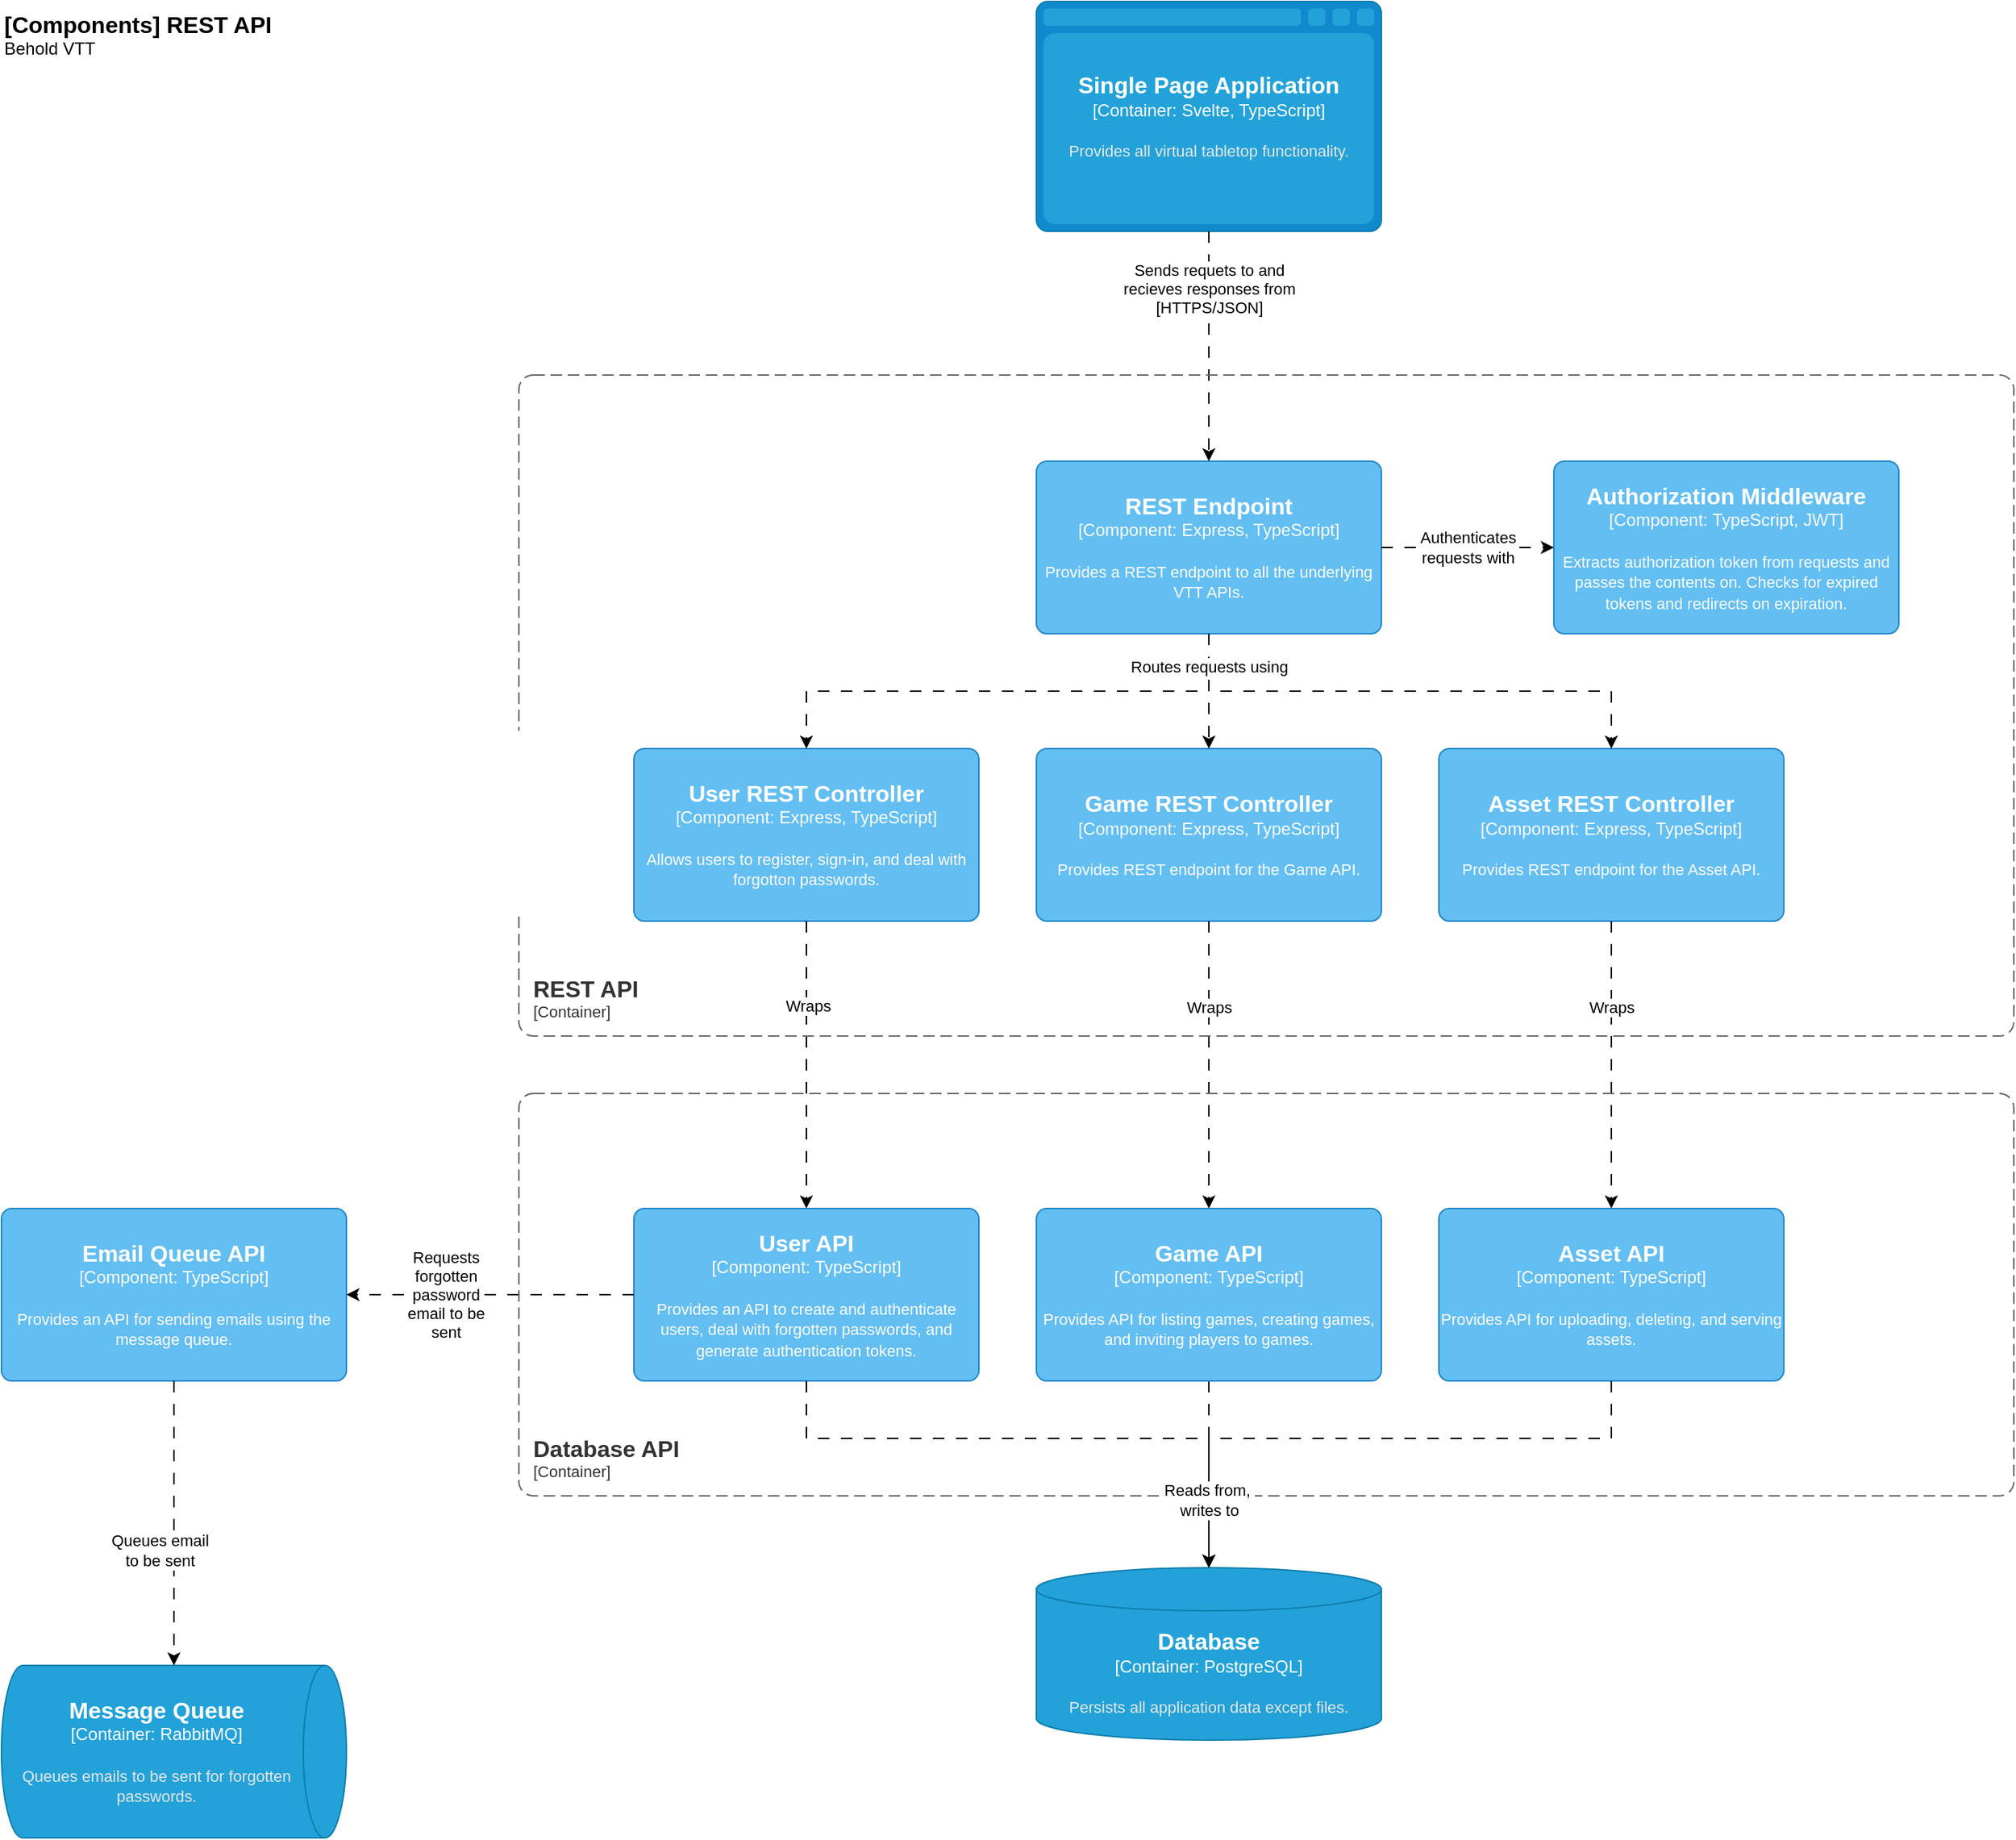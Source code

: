 <mxfile version="24.7.17">
  <diagram name="Page-1" id="G1j1GybayUsh-sAmsgJL">
    <mxGraphModel dx="3268" dy="1740" grid="1" gridSize="10" guides="1" tooltips="1" connect="1" arrows="1" fold="1" page="0" pageScale="1" pageWidth="850" pageHeight="1100" math="0" shadow="0">
      <root>
        <mxCell id="0" />
        <mxCell id="1" parent="0" />
        <object placeholders="1" c4Name="[Components] REST API" c4Type="ContainerDiagramTitle" c4Description="Behold VTT" label="&lt;font style=&quot;font-size: 16px&quot;&gt;&lt;b&gt;&lt;div style=&quot;text-align: left&quot;&gt;%c4Name%&lt;/div&gt;&lt;/b&gt;&lt;/font&gt;&lt;div style=&quot;text-align: left&quot;&gt;%c4Description%&lt;/div&gt;" id="GCtHECgKWb8lIVqQz5uX-1">
          <mxCell style="text;html=1;strokeColor=none;fillColor=none;align=left;verticalAlign=top;whiteSpace=wrap;rounded=0;metaEdit=1;allowArrows=0;resizable=1;rotatable=0;connectable=0;recursiveResize=0;expand=0;pointerEvents=0;points=[[0.25,0,0],[0.5,0,0],[0.75,0,0],[1,0.25,0],[1,0.5,0],[1,0.75,0],[0.75,1,0],[0.5,1,0],[0.25,1,0],[0,0.75,0],[0,0.5,0],[0,0.25,0]];" parent="1" vertex="1">
            <mxGeometry x="-320" y="280" width="260" height="40" as="geometry" />
          </mxCell>
        </object>
        <object placeholders="1" c4Name="Single Page Application" c4Type="Container" c4Technology="Svelte, TypeScript" c4Description="Provides all virtual tabletop functionality." label="&lt;font style=&quot;font-size: 16px&quot;&gt;&lt;b&gt;%c4Name%&lt;/b&gt;&lt;/font&gt;&lt;div&gt;[%c4Type%:&amp;nbsp;%c4Technology%]&lt;/div&gt;&lt;br&gt;&lt;div&gt;&lt;font style=&quot;font-size: 11px&quot;&gt;&lt;font color=&quot;#E6E6E6&quot;&gt;%c4Description%&lt;/font&gt;&lt;/div&gt;" id="GCtHECgKWb8lIVqQz5uX-3">
          <mxCell style="shape=mxgraph.c4.webBrowserContainer2;whiteSpace=wrap;html=1;boundedLbl=1;rounded=0;labelBackgroundColor=none;strokeColor=#118ACD;fillColor=#23A2D9;strokeColor=#118ACD;strokeColor2=#0E7DAD;fontSize=12;fontColor=#ffffff;align=center;metaEdit=1;points=[[0.5,0,0],[1,0.25,0],[1,0.5,0],[1,0.75,0],[0.5,1,0],[0,0.75,0],[0,0.5,0],[0,0.25,0]];resizable=0;" parent="1" vertex="1">
            <mxGeometry x="400" y="280" width="240" height="160" as="geometry" />
          </mxCell>
        </object>
        <object placeholders="1" c4Name="User REST Controller" c4Type="Component" c4Technology="Express, TypeScript" c4Description="Allows users to register, sign-in, and deal with forgotton passwords." label="&lt;font style=&quot;font-size: 16px&quot;&gt;&lt;b&gt;%c4Name%&lt;/b&gt;&lt;/font&gt;&lt;div&gt;[%c4Type%: %c4Technology%]&lt;/div&gt;&lt;br&gt;&lt;div&gt;&lt;font style=&quot;font-size: 11px&quot;&gt;%c4Description%&lt;/font&gt;&lt;/div&gt;" id="GCtHECgKWb8lIVqQz5uX-4">
          <mxCell style="rounded=1;whiteSpace=wrap;html=1;labelBackgroundColor=none;fillColor=#63BEF2;fontColor=#ffffff;align=center;arcSize=6;strokeColor=#2086C9;metaEdit=1;resizable=0;points=[[0.25,0,0],[0.5,0,0],[0.75,0,0],[1,0.25,0],[1,0.5,0],[1,0.75,0],[0.75,1,0],[0.5,1,0],[0.25,1,0],[0,0.75,0],[0,0.5,0],[0,0.25,0]];" parent="1" vertex="1">
            <mxGeometry x="120" y="800" width="240" height="120" as="geometry" />
          </mxCell>
        </object>
        <object placeholders="1" c4Name="User API" c4Type="Component" c4Technology="TypeScript" c4Description="Provides an API to create and authenticate users, deal with forgotten passwords, and generate authentication tokens." label="&lt;font style=&quot;font-size: 16px&quot;&gt;&lt;b&gt;%c4Name%&lt;/b&gt;&lt;/font&gt;&lt;div&gt;[%c4Type%: %c4Technology%]&lt;/div&gt;&lt;br&gt;&lt;div&gt;&lt;font style=&quot;font-size: 11px&quot;&gt;%c4Description%&lt;/font&gt;&lt;/div&gt;" id="GCtHECgKWb8lIVqQz5uX-5">
          <mxCell style="rounded=1;whiteSpace=wrap;html=1;labelBackgroundColor=none;fillColor=#63BEF2;fontColor=#ffffff;align=center;arcSize=6;strokeColor=#2086C9;metaEdit=1;resizable=0;points=[[0.25,0,0],[0.5,0,0],[0.75,0,0],[1,0.25,0],[1,0.5,0],[1,0.75,0],[0.75,1,0],[0.5,1,0],[0.25,1,0],[0,0.75,0],[0,0.5,0],[0,0.25,0]];" parent="1" vertex="1">
            <mxGeometry x="120" y="1120" width="240" height="120" as="geometry" />
          </mxCell>
        </object>
        <object placeholders="1" c4Name="Database" c4Type="Container" c4Technology="PostgreSQL" c4Description="Persists all application data except files." label="&lt;font style=&quot;font-size: 16px&quot;&gt;&lt;b&gt;%c4Name%&lt;/b&gt;&lt;/font&gt;&lt;div&gt;[%c4Type%:&amp;nbsp;%c4Technology%]&lt;/div&gt;&lt;br&gt;&lt;div&gt;&lt;font style=&quot;font-size: 11px&quot;&gt;&lt;font color=&quot;#E6E6E6&quot;&gt;%c4Description%&lt;/font&gt;&lt;/div&gt;" id="GCtHECgKWb8lIVqQz5uX-7">
          <mxCell style="shape=cylinder3;size=15;whiteSpace=wrap;html=1;boundedLbl=1;rounded=0;labelBackgroundColor=none;fillColor=#23A2D9;fontSize=12;fontColor=#ffffff;align=center;strokeColor=#0E7DAD;metaEdit=1;points=[[0.5,0,0],[1,0.25,0],[1,0.5,0],[1,0.75,0],[0.5,1,0],[0,0.75,0],[0,0.5,0],[0,0.25,0]];resizable=0;" parent="1" vertex="1">
            <mxGeometry x="400" y="1370" width="240" height="120" as="geometry" />
          </mxCell>
        </object>
        <object placeholders="1" c4Name="Game REST Controller" c4Type="Component" c4Technology="Express, TypeScript" c4Description="Provides REST endpoint for the Game API." label="&lt;font style=&quot;font-size: 16px&quot;&gt;&lt;b&gt;%c4Name%&lt;/b&gt;&lt;/font&gt;&lt;div&gt;[%c4Type%: %c4Technology%]&lt;/div&gt;&lt;br&gt;&lt;div&gt;&lt;font style=&quot;font-size: 11px&quot;&gt;%c4Description%&lt;/font&gt;&lt;/div&gt;" id="GCtHECgKWb8lIVqQz5uX-8">
          <mxCell style="rounded=1;whiteSpace=wrap;html=1;labelBackgroundColor=none;fillColor=#63BEF2;fontColor=#ffffff;align=center;arcSize=6;strokeColor=#2086C9;metaEdit=1;resizable=0;points=[[0.25,0,0],[0.5,0,0],[0.75,0,0],[1,0.25,0],[1,0.5,0],[1,0.75,0],[0.75,1,0],[0.5,1,0],[0.25,1,0],[0,0.75,0],[0,0.5,0],[0,0.25,0]];" parent="1" vertex="1">
            <mxGeometry x="400" y="800" width="240" height="120" as="geometry" />
          </mxCell>
        </object>
        <mxCell id="RpvVi69PV621MiGslOgV-7" style="edgeStyle=orthogonalEdgeStyle;rounded=0;orthogonalLoop=1;jettySize=auto;html=1;exitX=0.5;exitY=1;exitDx=0;exitDy=0;exitPerimeter=0;entryX=0.5;entryY=0;entryDx=0;entryDy=0;entryPerimeter=0;dashed=1;dashPattern=8 8;" edge="1" parent="1" source="GCtHECgKWb8lIVqQz5uX-9" target="GCtHECgKWb8lIVqQz5uX-7">
          <mxGeometry relative="1" as="geometry">
            <mxPoint x="530" y="1400" as="targetPoint" />
          </mxGeometry>
        </mxCell>
        <object placeholders="1" c4Name="Game API" c4Type="Component" c4Technology="TypeScript" c4Description="Provides API for listing games, creating games, and inviting players to games." label="&lt;font style=&quot;font-size: 16px&quot;&gt;&lt;b&gt;%c4Name%&lt;/b&gt;&lt;/font&gt;&lt;div&gt;[%c4Type%: %c4Technology%]&lt;/div&gt;&lt;br&gt;&lt;div&gt;&lt;font style=&quot;font-size: 11px&quot;&gt;%c4Description%&lt;/font&gt;&lt;/div&gt;" id="GCtHECgKWb8lIVqQz5uX-9">
          <mxCell style="rounded=1;whiteSpace=wrap;html=1;labelBackgroundColor=none;fillColor=#63BEF2;fontColor=#ffffff;align=center;arcSize=6;strokeColor=#2086C9;metaEdit=1;resizable=0;points=[[0.25,0,0],[0.5,0,0],[0.75,0,0],[1,0.25,0],[1,0.5,0],[1,0.75,0],[0.75,1,0],[0.5,1,0],[0.25,1,0],[0,0.75,0],[0,0.5,0],[0,0.25,0]];" parent="1" vertex="1">
            <mxGeometry x="400" y="1120" width="240" height="120" as="geometry" />
          </mxCell>
        </object>
        <object placeholders="1" c4Name="Authorization Middleware" c4Type="Component" c4Technology="TypeScript, JWT" c4Description="Extracts authorization token from requests and passes the contents on.  Checks for expired tokens and redirects on expiration." label="&lt;font style=&quot;font-size: 16px&quot;&gt;&lt;b&gt;%c4Name%&lt;/b&gt;&lt;/font&gt;&lt;div&gt;[%c4Type%: %c4Technology%]&lt;/div&gt;&lt;br&gt;&lt;div&gt;&lt;font style=&quot;font-size: 11px&quot;&gt;%c4Description%&lt;/font&gt;&lt;/div&gt;" id="tgEfGTzywdNzme2Pcd4w-1">
          <mxCell style="rounded=1;whiteSpace=wrap;html=1;labelBackgroundColor=none;fillColor=#63BEF2;fontColor=#ffffff;align=center;arcSize=6;strokeColor=#2086C9;metaEdit=1;resizable=0;points=[[0.25,0,0],[0.5,0,0],[0.75,0,0],[1,0.25,0],[1,0.5,0],[1,0.75,0],[0.75,1,0],[0.5,1,0],[0.25,1,0],[0,0.75,0],[0,0.5,0],[0,0.25,0]];" parent="1" vertex="1">
            <mxGeometry x="760" y="600" width="240" height="120" as="geometry" />
          </mxCell>
        </object>
        <mxCell id="tgEfGTzywdNzme2Pcd4w-9" style="edgeStyle=orthogonalEdgeStyle;rounded=0;orthogonalLoop=1;jettySize=auto;html=1;exitX=0.5;exitY=1;exitDx=0;exitDy=0;exitPerimeter=0;entryX=0.5;entryY=0;entryDx=0;entryDy=0;entryPerimeter=0;dashed=1;dashPattern=8 8;" parent="1" source="GCtHECgKWb8lIVqQz5uX-8" target="GCtHECgKWb8lIVqQz5uX-9" edge="1">
          <mxGeometry relative="1" as="geometry" />
        </mxCell>
        <mxCell id="tgEfGTzywdNzme2Pcd4w-10" value="Wraps" style="edgeLabel;html=1;align=center;verticalAlign=middle;resizable=0;points=[];" parent="tgEfGTzywdNzme2Pcd4w-9" vertex="1" connectable="0">
          <mxGeometry y="2" relative="1" as="geometry">
            <mxPoint x="-2" y="-40" as="offset" />
          </mxGeometry>
        </mxCell>
        <mxCell id="tgEfGTzywdNzme2Pcd4w-11" style="edgeStyle=orthogonalEdgeStyle;rounded=0;orthogonalLoop=1;jettySize=auto;html=1;exitX=0.5;exitY=1;exitDx=0;exitDy=0;exitPerimeter=0;entryX=0.5;entryY=0;entryDx=0;entryDy=0;entryPerimeter=0;dashed=1;dashPattern=8 8;" parent="1" source="GCtHECgKWb8lIVqQz5uX-4" target="GCtHECgKWb8lIVqQz5uX-5" edge="1">
          <mxGeometry relative="1" as="geometry" />
        </mxCell>
        <mxCell id="tgEfGTzywdNzme2Pcd4w-12" value="Wraps" style="edgeLabel;html=1;align=center;verticalAlign=middle;resizable=0;points=[];" parent="tgEfGTzywdNzme2Pcd4w-11" vertex="1" connectable="0">
          <mxGeometry x="-0.1" y="1" relative="1" as="geometry">
            <mxPoint y="-31" as="offset" />
          </mxGeometry>
        </mxCell>
        <object placeholders="1" c4Name="Message Queue" c4Type="Container" c4Technology="RabbitMQ" c4Description="Queues emails to be sent for forgotten passwords." label="&lt;font style=&quot;font-size: 16px&quot;&gt;&lt;b&gt;%c4Name%&lt;/b&gt;&lt;/font&gt;&lt;div&gt;[%c4Type%:&amp;nbsp;%c4Technology%]&lt;/div&gt;&lt;br&gt;&lt;div&gt;&lt;font style=&quot;font-size: 11px&quot;&gt;&lt;font color=&quot;#E6E6E6&quot;&gt;%c4Description%&lt;/font&gt;&lt;/div&gt;" id="tgEfGTzywdNzme2Pcd4w-23">
          <mxCell style="shape=cylinder3;size=15;direction=south;whiteSpace=wrap;html=1;boundedLbl=1;rounded=0;labelBackgroundColor=none;fillColor=#23A2D9;fontSize=12;fontColor=#ffffff;align=center;strokeColor=#0E7DAD;metaEdit=1;points=[[0.5,0,0],[1,0.25,0],[1,0.5,0],[1,0.75,0],[0.5,1,0],[0,0.75,0],[0,0.5,0],[0,0.25,0]];resizable=0;" parent="1" vertex="1">
            <mxGeometry x="-320" y="1438" width="240" height="120" as="geometry" />
          </mxCell>
        </object>
        <object placeholders="1" c4Name="Email Queue API" c4Type="Component" c4Technology="TypeScript" c4Description="Provides an API for sending emails using the message queue." label="&lt;font style=&quot;font-size: 16px&quot;&gt;&lt;b&gt;%c4Name%&lt;/b&gt;&lt;/font&gt;&lt;div&gt;[%c4Type%: %c4Technology%]&lt;/div&gt;&lt;br&gt;&lt;div&gt;&lt;font style=&quot;font-size: 11px&quot;&gt;%c4Description%&lt;/font&gt;&lt;/div&gt;" id="tgEfGTzywdNzme2Pcd4w-25">
          <mxCell style="rounded=1;whiteSpace=wrap;html=1;labelBackgroundColor=none;fillColor=#63BEF2;fontColor=#ffffff;align=center;arcSize=6;strokeColor=#2086C9;metaEdit=1;resizable=0;points=[[0.25,0,0],[0.5,0,0],[0.75,0,0],[1,0.25,0],[1,0.5,0],[1,0.75,0],[0.75,1,0],[0.5,1,0],[0.25,1,0],[0,0.75,0],[0,0.5,0],[0,0.25,0]];" parent="1" vertex="1">
            <mxGeometry x="-320" y="1120" width="240" height="120" as="geometry" />
          </mxCell>
        </object>
        <mxCell id="tgEfGTzywdNzme2Pcd4w-28" style="edgeStyle=orthogonalEdgeStyle;rounded=0;orthogonalLoop=1;jettySize=auto;html=1;entryX=1;entryY=0.5;entryDx=0;entryDy=0;entryPerimeter=0;dashed=1;dashPattern=8 8;" parent="1" source="GCtHECgKWb8lIVqQz5uX-5" target="tgEfGTzywdNzme2Pcd4w-25" edge="1">
          <mxGeometry relative="1" as="geometry" />
        </mxCell>
        <mxCell id="tgEfGTzywdNzme2Pcd4w-33" value="Requests&lt;br&gt;forgotten&lt;br&gt;password&lt;br&gt;email to be&lt;br&gt;sent" style="edgeLabel;html=1;align=center;verticalAlign=middle;resizable=0;points=[];" parent="tgEfGTzywdNzme2Pcd4w-28" vertex="1" connectable="0">
          <mxGeometry x="0.02" y="2" relative="1" as="geometry">
            <mxPoint x="-29" y="-2" as="offset" />
          </mxGeometry>
        </mxCell>
        <mxCell id="tgEfGTzywdNzme2Pcd4w-34" style="edgeStyle=orthogonalEdgeStyle;rounded=0;orthogonalLoop=1;jettySize=auto;html=1;exitX=0.5;exitY=1;exitDx=0;exitDy=0;exitPerimeter=0;entryX=0;entryY=0.5;entryDx=0;entryDy=0;entryPerimeter=0;dashed=1;dashPattern=8 8;" parent="1" source="tgEfGTzywdNzme2Pcd4w-25" target="tgEfGTzywdNzme2Pcd4w-23" edge="1">
          <mxGeometry relative="1" as="geometry" />
        </mxCell>
        <mxCell id="tgEfGTzywdNzme2Pcd4w-35" value="Queues email&lt;br&gt;to be sent" style="edgeLabel;html=1;align=center;verticalAlign=middle;resizable=0;points=[];" parent="tgEfGTzywdNzme2Pcd4w-34" vertex="1" connectable="0">
          <mxGeometry x="-0.131" y="2" relative="1" as="geometry">
            <mxPoint x="-12" y="32" as="offset" />
          </mxGeometry>
        </mxCell>
        <object placeholders="1" c4Name="Asset REST Controller" c4Type="Component" c4Technology="Express, TypeScript" c4Description="Provides REST endpoint for the Asset API." label="&lt;font style=&quot;font-size: 16px&quot;&gt;&lt;b&gt;%c4Name%&lt;/b&gt;&lt;/font&gt;&lt;div&gt;[%c4Type%: %c4Technology%]&lt;/div&gt;&lt;br&gt;&lt;div&gt;&lt;font style=&quot;font-size: 11px&quot;&gt;%c4Description%&lt;/font&gt;&lt;/div&gt;" id="UZzbujaBFzWWd5vo3e5C-1">
          <mxCell style="rounded=1;whiteSpace=wrap;html=1;labelBackgroundColor=none;fillColor=#63BEF2;fontColor=#ffffff;align=center;arcSize=6;strokeColor=#2086C9;metaEdit=1;resizable=0;points=[[0.25,0,0],[0.5,0,0],[0.75,0,0],[1,0.25,0],[1,0.5,0],[1,0.75,0],[0.75,1,0],[0.5,1,0],[0.25,1,0],[0,0.75,0],[0,0.5,0],[0,0.25,0]];" parent="1" vertex="1">
            <mxGeometry x="680" y="800" width="240" height="120" as="geometry" />
          </mxCell>
        </object>
        <object placeholders="1" c4Name="Asset API" c4Type="Component" c4Technology="TypeScript" c4Description="Provides API for uploading, deleting, and serving assets." label="&lt;font style=&quot;font-size: 16px&quot;&gt;&lt;b&gt;%c4Name%&lt;/b&gt;&lt;/font&gt;&lt;div&gt;[%c4Type%: %c4Technology%]&lt;/div&gt;&lt;br&gt;&lt;div&gt;&lt;font style=&quot;font-size: 11px&quot;&gt;%c4Description%&lt;/font&gt;&lt;/div&gt;" id="UZzbujaBFzWWd5vo3e5C-2">
          <mxCell style="rounded=1;whiteSpace=wrap;html=1;labelBackgroundColor=none;fillColor=#63BEF2;fontColor=#ffffff;align=center;arcSize=6;strokeColor=#2086C9;metaEdit=1;resizable=0;points=[[0.25,0,0],[0.5,0,0],[0.75,0,0],[1,0.25,0],[1,0.5,0],[1,0.75,0],[0.75,1,0],[0.5,1,0],[0.25,1,0],[0,0.75,0],[0,0.5,0],[0,0.25,0]];" parent="1" vertex="1">
            <mxGeometry x="680" y="1120" width="240" height="120" as="geometry" />
          </mxCell>
        </object>
        <mxCell id="UZzbujaBFzWWd5vo3e5C-3" style="edgeStyle=orthogonalEdgeStyle;rounded=0;orthogonalLoop=1;jettySize=auto;html=1;exitX=0.5;exitY=1;exitDx=0;exitDy=0;exitPerimeter=0;entryX=0.5;entryY=0;entryDx=0;entryDy=0;entryPerimeter=0;dashed=1;dashPattern=8 8;" parent="1" source="UZzbujaBFzWWd5vo3e5C-1" target="UZzbujaBFzWWd5vo3e5C-2" edge="1">
          <mxGeometry relative="1" as="geometry" />
        </mxCell>
        <mxCell id="UZzbujaBFzWWd5vo3e5C-4" value="Wraps" style="edgeLabel;html=1;align=center;verticalAlign=middle;resizable=0;points=[];" parent="UZzbujaBFzWWd5vo3e5C-3" vertex="1" connectable="0">
          <mxGeometry y="2" relative="1" as="geometry">
            <mxPoint x="-2" y="-40" as="offset" />
          </mxGeometry>
        </mxCell>
        <object placeholders="1" c4Name="REST Endpoint" c4Type="Component" c4Technology="Express, TypeScript" c4Description="Provides a REST endpoint to all the underlying VTT APIs." label="&lt;font style=&quot;font-size: 16px&quot;&gt;&lt;b&gt;%c4Name%&lt;/b&gt;&lt;/font&gt;&lt;div&gt;[%c4Type%: %c4Technology%]&lt;/div&gt;&lt;br&gt;&lt;div&gt;&lt;font style=&quot;font-size: 11px&quot;&gt;%c4Description%&lt;/font&gt;&lt;/div&gt;" id="UZzbujaBFzWWd5vo3e5C-18">
          <mxCell style="rounded=1;whiteSpace=wrap;html=1;labelBackgroundColor=none;fillColor=#63BEF2;fontColor=#ffffff;align=center;arcSize=6;strokeColor=#2086C9;metaEdit=1;resizable=0;points=[[0.25,0,0],[0.5,0,0],[0.75,0,0],[1,0.25,0],[1,0.5,0],[1,0.75,0],[0.75,1,0],[0.5,1,0],[0.25,1,0],[0,0.75,0],[0,0.5,0],[0,0.25,0]];" parent="1" vertex="1">
            <mxGeometry x="400" y="600" width="240" height="120" as="geometry" />
          </mxCell>
        </object>
        <mxCell id="UZzbujaBFzWWd5vo3e5C-20" style="edgeStyle=orthogonalEdgeStyle;rounded=0;orthogonalLoop=1;jettySize=auto;html=1;entryX=0;entryY=0.5;entryDx=0;entryDy=0;entryPerimeter=0;dashed=1;dashPattern=8 8;" parent="1" source="UZzbujaBFzWWd5vo3e5C-18" target="tgEfGTzywdNzme2Pcd4w-1" edge="1">
          <mxGeometry relative="1" as="geometry" />
        </mxCell>
        <mxCell id="UZzbujaBFzWWd5vo3e5C-21" value="Authenticates&lt;br&gt;requests with" style="edgeLabel;html=1;align=center;verticalAlign=middle;resizable=0;points=[];" parent="UZzbujaBFzWWd5vo3e5C-20" vertex="1" connectable="0">
          <mxGeometry relative="1" as="geometry">
            <mxPoint as="offset" />
          </mxGeometry>
        </mxCell>
        <mxCell id="UZzbujaBFzWWd5vo3e5C-27" style="edgeStyle=orthogonalEdgeStyle;rounded=0;orthogonalLoop=1;jettySize=auto;html=1;entryX=0.5;entryY=0;entryDx=0;entryDy=0;entryPerimeter=0;dashed=1;dashPattern=8 8;" parent="1" source="GCtHECgKWb8lIVqQz5uX-3" target="UZzbujaBFzWWd5vo3e5C-18" edge="1">
          <mxGeometry relative="1" as="geometry" />
        </mxCell>
        <mxCell id="UZzbujaBFzWWd5vo3e5C-28" value="Sends requets to and&lt;br&gt;recieves responses from&lt;br&gt;[HTTPS/JSON]" style="edgeLabel;html=1;align=center;verticalAlign=middle;resizable=0;points=[];" parent="UZzbujaBFzWWd5vo3e5C-27" vertex="1" connectable="0">
          <mxGeometry x="-0.312" relative="1" as="geometry">
            <mxPoint y="-15" as="offset" />
          </mxGeometry>
        </mxCell>
        <mxCell id="UZzbujaBFzWWd5vo3e5C-33" style="edgeStyle=orthogonalEdgeStyle;rounded=0;orthogonalLoop=1;jettySize=auto;html=1;entryX=0.5;entryY=0;entryDx=0;entryDy=0;entryPerimeter=0;dashed=1;dashPattern=8 8;" parent="1" source="UZzbujaBFzWWd5vo3e5C-18" target="GCtHECgKWb8lIVqQz5uX-4" edge="1">
          <mxGeometry relative="1" as="geometry">
            <Array as="points">
              <mxPoint x="520" y="760" />
              <mxPoint x="240" y="760" />
            </Array>
          </mxGeometry>
        </mxCell>
        <mxCell id="UZzbujaBFzWWd5vo3e5C-34" style="edgeStyle=orthogonalEdgeStyle;rounded=0;orthogonalLoop=1;jettySize=auto;html=1;entryX=0.5;entryY=0;entryDx=0;entryDy=0;entryPerimeter=0;dashed=1;dashPattern=8 8;" parent="1" source="UZzbujaBFzWWd5vo3e5C-18" target="GCtHECgKWb8lIVqQz5uX-8" edge="1">
          <mxGeometry relative="1" as="geometry" />
        </mxCell>
        <mxCell id="UZzbujaBFzWWd5vo3e5C-35" style="edgeStyle=orthogonalEdgeStyle;rounded=0;orthogonalLoop=1;jettySize=auto;html=1;entryX=0.5;entryY=0;entryDx=0;entryDy=0;entryPerimeter=0;dashed=1;dashPattern=8 8;" parent="1" source="UZzbujaBFzWWd5vo3e5C-18" target="UZzbujaBFzWWd5vo3e5C-1" edge="1">
          <mxGeometry relative="1" as="geometry">
            <Array as="points">
              <mxPoint x="520" y="760" />
              <mxPoint x="800" y="760" />
            </Array>
          </mxGeometry>
        </mxCell>
        <mxCell id="UZzbujaBFzWWd5vo3e5C-40" value="Routes requests using" style="edgeLabel;html=1;align=center;verticalAlign=middle;resizable=0;points=[];" parent="UZzbujaBFzWWd5vo3e5C-35" vertex="1" connectable="0">
          <mxGeometry x="-0.873" relative="1" as="geometry">
            <mxPoint as="offset" />
          </mxGeometry>
        </mxCell>
        <object placeholders="1" c4Name="REST API" c4Type="ContainerScopeBoundary" c4Application="Container" label="&lt;font style=&quot;font-size: 16px&quot;&gt;&lt;b&gt;&lt;div style=&quot;text-align: left&quot;&gt;%c4Name%&lt;/div&gt;&lt;/b&gt;&lt;/font&gt;&lt;div style=&quot;text-align: left&quot;&gt;[%c4Application%]&lt;/div&gt;" id="RpvVi69PV621MiGslOgV-4">
          <mxCell style="rounded=1;fontSize=11;whiteSpace=wrap;html=1;dashed=1;arcSize=20;fillColor=none;strokeColor=#666666;fontColor=#333333;labelBackgroundColor=none;align=left;verticalAlign=bottom;labelBorderColor=none;spacingTop=0;spacing=10;dashPattern=8 4;metaEdit=1;rotatable=0;perimeter=rectanglePerimeter;noLabel=0;labelPadding=0;allowArrows=0;connectable=0;expand=0;recursiveResize=0;editable=1;pointerEvents=0;absoluteArcSize=1;points=[[0.25,0,0],[0.5,0,0],[0.75,0,0],[1,0.25,0],[1,0.5,0],[1,0.75,0],[0.75,1,0],[0.5,1,0],[0.25,1,0],[0,0.75,0],[0,0.5,0],[0,0.25,0]];" vertex="1" parent="1">
            <mxGeometry x="40" y="540" width="1040" height="460" as="geometry" />
          </mxCell>
        </object>
        <object placeholders="1" c4Name="Database API" c4Type="ContainerScopeBoundary" c4Application="Container" label="&lt;font style=&quot;font-size: 16px&quot;&gt;&lt;b&gt;&lt;div style=&quot;text-align: left&quot;&gt;%c4Name%&lt;/div&gt;&lt;/b&gt;&lt;/font&gt;&lt;div style=&quot;text-align: left&quot;&gt;[%c4Application%]&lt;/div&gt;" id="RpvVi69PV621MiGslOgV-5">
          <mxCell style="rounded=1;fontSize=11;whiteSpace=wrap;html=1;dashed=1;arcSize=20;fillColor=none;strokeColor=#666666;fontColor=#333333;labelBackgroundColor=none;align=left;verticalAlign=bottom;labelBorderColor=none;spacingTop=0;spacing=10;dashPattern=8 4;metaEdit=1;rotatable=0;perimeter=rectanglePerimeter;noLabel=0;labelPadding=0;allowArrows=0;connectable=0;expand=0;recursiveResize=0;editable=1;pointerEvents=0;absoluteArcSize=1;points=[[0.25,0,0],[0.5,0,0],[0.75,0,0],[1,0.25,0],[1,0.5,0],[1,0.75,0],[0.75,1,0],[0.5,1,0],[0.25,1,0],[0,0.75,0],[0,0.5,0],[0,0.25,0]];" vertex="1" parent="1">
            <mxGeometry x="40" y="1040" width="1040" height="280" as="geometry" />
          </mxCell>
        </object>
        <mxCell id="RpvVi69PV621MiGslOgV-6" style="edgeStyle=orthogonalEdgeStyle;rounded=0;orthogonalLoop=1;jettySize=auto;html=1;exitX=0.5;exitY=1;exitDx=0;exitDy=0;exitPerimeter=0;entryX=0.5;entryY=0;entryDx=0;entryDy=0;entryPerimeter=0;dashed=1;dashPattern=8 8;" edge="1" parent="1" source="GCtHECgKWb8lIVqQz5uX-5" target="GCtHECgKWb8lIVqQz5uX-7">
          <mxGeometry relative="1" as="geometry">
            <Array as="points">
              <mxPoint x="240" y="1280" />
              <mxPoint x="520" y="1280" />
            </Array>
          </mxGeometry>
        </mxCell>
        <mxCell id="RpvVi69PV621MiGslOgV-9" style="edgeStyle=orthogonalEdgeStyle;rounded=0;orthogonalLoop=1;jettySize=auto;html=1;exitX=0.5;exitY=1;exitDx=0;exitDy=0;exitPerimeter=0;entryX=0.5;entryY=0;entryDx=0;entryDy=0;entryPerimeter=0;dashed=1;dashPattern=8 8;" edge="1" parent="1" source="UZzbujaBFzWWd5vo3e5C-2" target="GCtHECgKWb8lIVqQz5uX-7">
          <mxGeometry relative="1" as="geometry">
            <Array as="points">
              <mxPoint x="800" y="1280" />
              <mxPoint x="520" y="1280" />
            </Array>
          </mxGeometry>
        </mxCell>
        <mxCell id="RpvVi69PV621MiGslOgV-10" value="Reads from,&amp;nbsp;&lt;br&gt;writes to" style="edgeLabel;html=1;align=center;verticalAlign=middle;resizable=0;points=[];" vertex="1" connectable="0" parent="RpvVi69PV621MiGslOgV-9">
          <mxGeometry x="0.77" relative="1" as="geometry">
            <mxPoint as="offset" />
          </mxGeometry>
        </mxCell>
      </root>
    </mxGraphModel>
  </diagram>
</mxfile>
